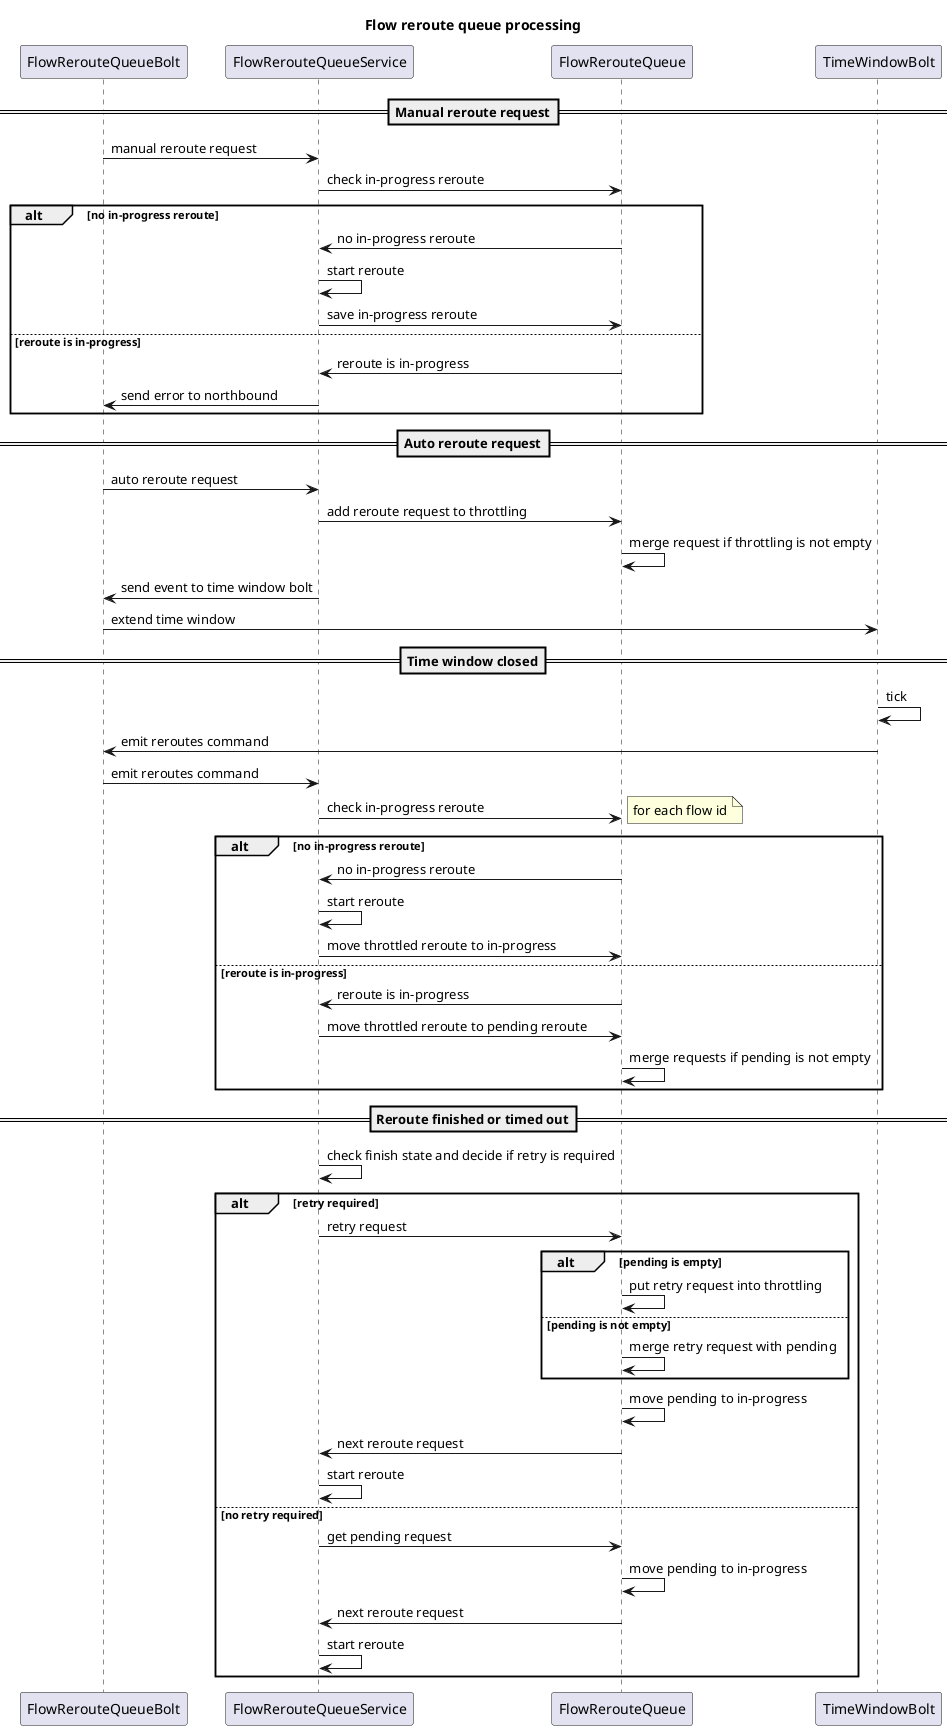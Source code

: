 @startuml
title Flow reroute queue processing

participant FlowRerouteQueueBolt
participant FlowRerouteQueueService
participant FlowRerouteQueue
participant TimeWindowBolt

==Manual reroute request==
    FlowRerouteQueueBolt -> FlowRerouteQueueService : manual reroute request
    FlowRerouteQueueService -> FlowRerouteQueue : check in-progress reroute
alt no in-progress reroute
    FlowRerouteQueue -> FlowRerouteQueueService : no in-progress reroute
    FlowRerouteQueueService -> FlowRerouteQueueService : start reroute
    FlowRerouteQueueService -> FlowRerouteQueue : save in-progress reroute
else reroute is in-progress
    FlowRerouteQueue -> FlowRerouteQueueService : reroute is in-progress
    FlowRerouteQueueService -> FlowRerouteQueueBolt : send error to northbound
end

==Auto reroute request==
    FlowRerouteQueueBolt -> FlowRerouteQueueService : auto reroute request
    FlowRerouteQueueService -> FlowRerouteQueue : add reroute request to throttling
    FlowRerouteQueue -> FlowRerouteQueue : merge request if throttling is not empty
    FlowRerouteQueueService -> FlowRerouteQueueBolt : send event to time window bolt
    FlowRerouteQueueBolt -> TimeWindowBolt : extend time window

==Time window closed==
    TimeWindowBolt -> TimeWindowBolt : tick
    TimeWindowBolt -> FlowRerouteQueueBolt : emit reroutes command
    FlowRerouteQueueBolt -> FlowRerouteQueueService : emit reroutes command
    FlowRerouteQueueService -> FlowRerouteQueue : check in-progress reroute
        note right: for each flow id
alt no in-progress reroute
    FlowRerouteQueue -> FlowRerouteQueueService : no in-progress reroute
    FlowRerouteQueueService -> FlowRerouteQueueService : start reroute
    FlowRerouteQueueService -> FlowRerouteQueue : move throttled reroute to in-progress
else reroute is in-progress
    FlowRerouteQueue -> FlowRerouteQueueService : reroute is in-progress
    FlowRerouteQueueService -> FlowRerouteQueue : move throttled reroute to pending reroute
    FlowRerouteQueue -> FlowRerouteQueue : merge requests if pending is not empty
end

==Reroute finished or timed out==
    FlowRerouteQueueService -> FlowRerouteQueueService : check finish state and decide if retry is required
alt retry required
    FlowRerouteQueueService -> FlowRerouteQueue : retry request
    alt pending is empty
        FlowRerouteQueue -> FlowRerouteQueue : put retry request into throttling
    else pending is not empty
        FlowRerouteQueue -> FlowRerouteQueue : merge retry request with pending
    end
    FlowRerouteQueue -> FlowRerouteQueue : move pending to in-progress
    FlowRerouteQueue -> FlowRerouteQueueService : next reroute request
    FlowRerouteQueueService -> FlowRerouteQueueService : start reroute
else no retry required
    FlowRerouteQueueService -> FlowRerouteQueue : get pending request
    FlowRerouteQueue -> FlowRerouteQueue : move pending to in-progress
    FlowRerouteQueue -> FlowRerouteQueueService : next reroute request
    FlowRerouteQueueService -> FlowRerouteQueueService : start reroute
end

@enduml
